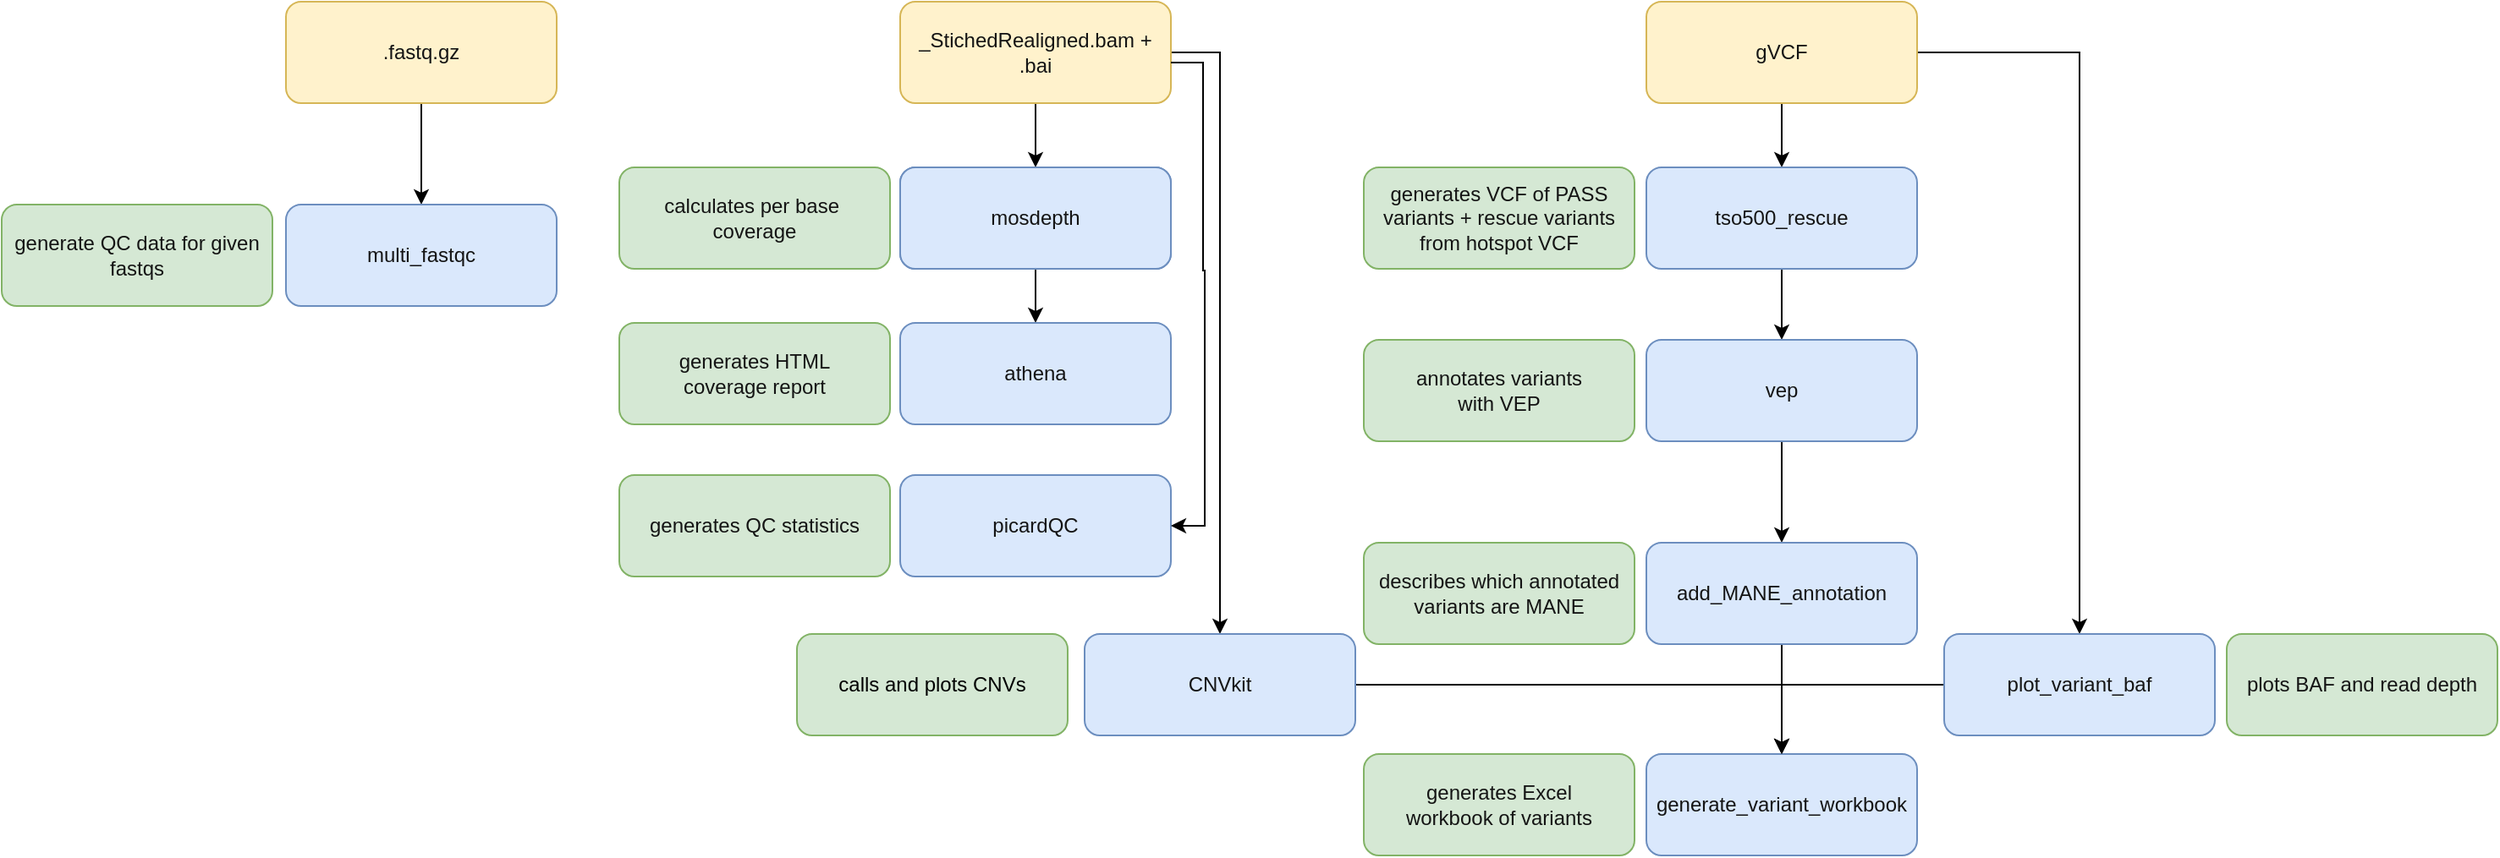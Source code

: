 <mxfile version="28.1.1">
  <diagram id="PSDq3CyHMtxt2TW0u1TF" name="Page-1">
    <mxGraphModel dx="1426" dy="825" grid="1" gridSize="10" guides="1" tooltips="1" connect="1" arrows="1" fold="1" page="1" pageScale="1" pageWidth="1700" pageHeight="1100" math="0" shadow="0">
      <root>
        <mxCell id="0" />
        <mxCell id="1" parent="0" />
        <mxCell id="5" value="" style="edgeStyle=none;html=1;fontColor=#141414;" parent="1" source="2" target="4" edge="1">
          <mxGeometry relative="1" as="geometry" />
        </mxCell>
        <mxCell id="3Bx0jGMMzpCw61E4uI9e-29" style="edgeStyle=orthogonalEdgeStyle;rounded=0;orthogonalLoop=1;jettySize=auto;html=1;exitX=1;exitY=0.5;exitDx=0;exitDy=0;entryX=0.5;entryY=0;entryDx=0;entryDy=0;" parent="1" source="2" target="Kgg95P8LZzUQBvcJKJBw-24" edge="1">
          <mxGeometry relative="1" as="geometry" />
        </mxCell>
        <mxCell id="2" value="_StichedRealigned.bam + .bai" style="rounded=1;whiteSpace=wrap;html=1;fillColor=#fff2cc;strokeColor=#d6b656;fontColor=#141414;" parent="1" vertex="1">
          <mxGeometry x="531" y="80" width="160" height="60" as="geometry" />
        </mxCell>
        <mxCell id="Kgg95P8LZzUQBvcJKJBw-30" value="" style="edgeStyle=orthogonalEdgeStyle;rounded=0;orthogonalLoop=1;jettySize=auto;html=1;" parent="1" source="3" target="6" edge="1">
          <mxGeometry relative="1" as="geometry" />
        </mxCell>
        <mxCell id="3Bx0jGMMzpCw61E4uI9e-23" style="edgeStyle=orthogonalEdgeStyle;rounded=0;orthogonalLoop=1;jettySize=auto;html=1;entryX=0.5;entryY=0;entryDx=0;entryDy=0;" parent="1" source="3" target="ZNWFcovSbcKA2WR7ny97-25" edge="1">
          <mxGeometry relative="1" as="geometry" />
        </mxCell>
        <mxCell id="3" value="gVCF" style="rounded=1;whiteSpace=wrap;html=1;fillColor=#fff2cc;strokeColor=#d6b656;fontColor=#141414;" parent="1" vertex="1">
          <mxGeometry x="972" y="80" width="160" height="60" as="geometry" />
        </mxCell>
        <mxCell id="13" value="" style="edgeStyle=none;html=1;fontColor=#141414;" parent="1" source="4" target="7" edge="1">
          <mxGeometry relative="1" as="geometry" />
        </mxCell>
        <mxCell id="4" value="&lt;font color=&quot;#141414&quot;&gt;mosdepth&lt;/font&gt;" style="rounded=1;whiteSpace=wrap;html=1;fillColor=#dae8fc;strokeColor=#6c8ebf;" parent="1" vertex="1">
          <mxGeometry x="531" y="178" width="160" height="60" as="geometry" />
        </mxCell>
        <mxCell id="11" value="" style="edgeStyle=none;html=1;fontColor=#141414;" parent="1" source="6" target="8" edge="1">
          <mxGeometry relative="1" as="geometry" />
        </mxCell>
        <mxCell id="6" value="&lt;font color=&quot;#141414&quot;&gt;tso500_rescue&lt;/font&gt;" style="rounded=1;whiteSpace=wrap;html=1;fillColor=#dae8fc;strokeColor=#6c8ebf;" parent="1" vertex="1">
          <mxGeometry x="972" y="178" width="160" height="60" as="geometry" />
        </mxCell>
        <mxCell id="7" value="&lt;font color=&quot;#141414&quot;&gt;athena&lt;/font&gt;" style="rounded=1;whiteSpace=wrap;html=1;fillColor=#dae8fc;strokeColor=#6c8ebf;" parent="1" vertex="1">
          <mxGeometry x="531" y="270" width="160" height="60" as="geometry" />
        </mxCell>
        <mxCell id="12" value="" style="edgeStyle=none;html=1;fontColor=#141414;" parent="1" target="9" edge="1">
          <mxGeometry relative="1" as="geometry">
            <mxPoint x="1052" y="460" as="sourcePoint" />
            <Array as="points" />
          </mxGeometry>
        </mxCell>
        <mxCell id="ZNWFcovSbcKA2WR7ny97-29" style="edgeStyle=orthogonalEdgeStyle;rounded=0;orthogonalLoop=1;jettySize=auto;html=1;exitX=0.5;exitY=1;exitDx=0;exitDy=0;" parent="1" source="8" target="ZNWFcovSbcKA2WR7ny97-28" edge="1">
          <mxGeometry relative="1" as="geometry" />
        </mxCell>
        <mxCell id="8" value="&lt;font color=&quot;#141414&quot;&gt;vep&lt;/font&gt;" style="rounded=1;whiteSpace=wrap;html=1;fillColor=#dae8fc;strokeColor=#6c8ebf;" parent="1" vertex="1">
          <mxGeometry x="972" y="280" width="160" height="60" as="geometry" />
        </mxCell>
        <mxCell id="9" value="&lt;font color=&quot;#141414&quot;&gt;generate_variant_workbook&lt;/font&gt;" style="rounded=1;whiteSpace=wrap;html=1;fillColor=#dae8fc;strokeColor=#6c8ebf;" parent="1" vertex="1">
          <mxGeometry x="972" y="525" width="160" height="60" as="geometry" />
        </mxCell>
        <mxCell id="14" value="&lt;font color=&quot;#141414&quot;&gt;generates VCF of PASS variants + rescue variants from hotspot VCF&lt;/font&gt;" style="rounded=1;whiteSpace=wrap;html=1;fillColor=#d5e8d4;strokeColor=#82b366;" parent="1" vertex="1">
          <mxGeometry x="805" y="178" width="160" height="60" as="geometry" />
        </mxCell>
        <mxCell id="15" value="&lt;font color=&quot;#141414&quot;&gt;annotates variants&lt;br&gt;with VEP&lt;/font&gt;" style="rounded=1;whiteSpace=wrap;html=1;fillColor=#d5e8d4;strokeColor=#82b366;" parent="1" vertex="1">
          <mxGeometry x="805" y="280" width="160" height="60" as="geometry" />
        </mxCell>
        <mxCell id="16" value="&lt;font color=&quot;#141414&quot;&gt;generates Excel &lt;br&gt;workbook of variants&lt;/font&gt;" style="rounded=1;whiteSpace=wrap;html=1;fillColor=#d5e8d4;strokeColor=#82b366;" parent="1" vertex="1">
          <mxGeometry x="805" y="525" width="160" height="60" as="geometry" />
        </mxCell>
        <mxCell id="17" value="&lt;font color=&quot;#141414&quot;&gt;calculates per base&amp;nbsp;&lt;br&gt;coverage&lt;br&gt;&lt;/font&gt;" style="rounded=1;whiteSpace=wrap;html=1;fillColor=#d5e8d4;strokeColor=#82b366;" parent="1" vertex="1">
          <mxGeometry x="365" y="178" width="160" height="60" as="geometry" />
        </mxCell>
        <mxCell id="19" value="&lt;font color=&quot;#141414&quot;&gt;generates HTML&lt;br&gt;coverage report&lt;br&gt;&lt;/font&gt;" style="rounded=1;whiteSpace=wrap;html=1;fillColor=#d5e8d4;strokeColor=#82b366;" parent="1" vertex="1">
          <mxGeometry x="365" y="270" width="160" height="60" as="geometry" />
        </mxCell>
        <mxCell id="20" value="" style="edgeStyle=none;html=1;fontColor=#141414;" parent="1" source="21" target="22" edge="1">
          <mxGeometry relative="1" as="geometry" />
        </mxCell>
        <mxCell id="21" value=".fastq.gz" style="rounded=1;whiteSpace=wrap;html=1;fillColor=#fff2cc;strokeColor=#d6b656;fontColor=#141414;" parent="1" vertex="1">
          <mxGeometry x="168" y="80" width="160" height="60" as="geometry" />
        </mxCell>
        <mxCell id="22" value="&lt;font color=&quot;#141414&quot;&gt;multi_fastqc&lt;/font&gt;" style="rounded=1;whiteSpace=wrap;html=1;fillColor=#dae8fc;strokeColor=#6c8ebf;" parent="1" vertex="1">
          <mxGeometry x="168" y="200" width="160" height="60" as="geometry" />
        </mxCell>
        <mxCell id="23" value="&lt;font color=&quot;#141414&quot;&gt;generate QC data for given fastqs&lt;/font&gt;" style="rounded=1;whiteSpace=wrap;html=1;fillColor=#d5e8d4;strokeColor=#82b366;" parent="1" vertex="1">
          <mxGeometry y="200" width="160" height="60" as="geometry" />
        </mxCell>
        <mxCell id="ZNWFcovSbcKA2WR7ny97-24" value="&lt;font color=&quot;#141414&quot;&gt;mosdepth&lt;/font&gt;" style="rounded=1;whiteSpace=wrap;html=1;fillColor=#dae8fc;strokeColor=#6c8ebf;" parent="1" vertex="1">
          <mxGeometry x="531" y="178" width="160" height="60" as="geometry" />
        </mxCell>
        <mxCell id="3Bx0jGMMzpCw61E4uI9e-36" style="edgeStyle=orthogonalEdgeStyle;rounded=0;orthogonalLoop=1;jettySize=auto;html=1;exitX=0;exitY=0.5;exitDx=0;exitDy=0;entryX=0.5;entryY=0;entryDx=0;entryDy=0;" parent="1" source="ZNWFcovSbcKA2WR7ny97-25" target="9" edge="1">
          <mxGeometry relative="1" as="geometry" />
        </mxCell>
        <mxCell id="ZNWFcovSbcKA2WR7ny97-25" value="&lt;font color=&quot;#141414&quot;&gt;plot_variant_baf&lt;/font&gt;" style="rounded=1;whiteSpace=wrap;html=1;fillColor=#dae8fc;strokeColor=#6c8ebf;" parent="1" vertex="1">
          <mxGeometry x="1148" y="454" width="160" height="60" as="geometry" />
        </mxCell>
        <mxCell id="ZNWFcovSbcKA2WR7ny97-28" value="&lt;font color=&quot;#141414&quot;&gt;add_MANE_annotation&lt;/font&gt;" style="rounded=1;whiteSpace=wrap;html=1;fillColor=#dae8fc;strokeColor=#6c8ebf;" parent="1" vertex="1">
          <mxGeometry x="972" y="400" width="160" height="60" as="geometry" />
        </mxCell>
        <mxCell id="ZNWFcovSbcKA2WR7ny97-30" value="&lt;font color=&quot;#141414&quot;&gt;describes which annotated&lt;/font&gt;&lt;div&gt;&lt;font color=&quot;#141414&quot;&gt;variants are MANE&lt;/font&gt;&lt;/div&gt;" style="rounded=1;whiteSpace=wrap;html=1;fillColor=#d5e8d4;strokeColor=#82b366;" parent="1" vertex="1">
          <mxGeometry x="805" y="400" width="160" height="60" as="geometry" />
        </mxCell>
        <mxCell id="ZNWFcovSbcKA2WR7ny97-33" value="&lt;font color=&quot;#141414&quot;&gt;plots BAF and read depth&lt;/font&gt;" style="rounded=1;whiteSpace=wrap;html=1;fillColor=#d5e8d4;strokeColor=#82b366;" parent="1" vertex="1">
          <mxGeometry x="1315" y="454" width="160" height="60" as="geometry" />
        </mxCell>
        <mxCell id="3Bx0jGMMzpCw61E4uI9e-31" style="edgeStyle=orthogonalEdgeStyle;rounded=0;orthogonalLoop=1;jettySize=auto;html=1;entryX=0.5;entryY=0;entryDx=0;entryDy=0;" parent="1" source="Kgg95P8LZzUQBvcJKJBw-24" target="9" edge="1">
          <mxGeometry relative="1" as="geometry" />
        </mxCell>
        <mxCell id="Kgg95P8LZzUQBvcJKJBw-24" value="&lt;font color=&quot;#141414&quot;&gt;CNVkit&lt;/font&gt;" style="rounded=1;whiteSpace=wrap;html=1;fillColor=#dae8fc;strokeColor=#6c8ebf;" parent="1" vertex="1">
          <mxGeometry x="640" y="454" width="160" height="60" as="geometry" />
        </mxCell>
        <mxCell id="Kgg95P8LZzUQBvcJKJBw-25" value="calls and plots CNVs" style="rounded=1;whiteSpace=wrap;html=1;fillColor=#d5e8d4;strokeColor=#82b366;" parent="1" vertex="1">
          <mxGeometry x="470" y="454" width="160" height="60" as="geometry" />
        </mxCell>
        <mxCell id="G5RxyfzXlY8YZrz8pIr5-23" value="&lt;font color=&quot;#141414&quot;&gt;generates QC statistics&lt;/font&gt;" style="rounded=1;whiteSpace=wrap;html=1;fillColor=#d5e8d4;strokeColor=#82b366;" vertex="1" parent="1">
          <mxGeometry x="365" y="360" width="160" height="60" as="geometry" />
        </mxCell>
        <mxCell id="G5RxyfzXlY8YZrz8pIr5-24" value="&lt;font color=&quot;#141414&quot;&gt;picardQC&lt;/font&gt;" style="rounded=1;whiteSpace=wrap;html=1;fillColor=#dae8fc;strokeColor=#6c8ebf;" vertex="1" parent="1">
          <mxGeometry x="531" y="360" width="160" height="60" as="geometry" />
        </mxCell>
        <mxCell id="G5RxyfzXlY8YZrz8pIr5-28" style="edgeStyle=orthogonalEdgeStyle;rounded=0;orthogonalLoop=1;jettySize=auto;html=1;exitX=1;exitY=0.5;exitDx=0;exitDy=0;entryX=1;entryY=0.5;entryDx=0;entryDy=0;" edge="1" parent="1" target="G5RxyfzXlY8YZrz8pIr5-24">
          <mxGeometry relative="1" as="geometry">
            <mxPoint x="691" y="116" as="sourcePoint" />
            <mxPoint x="720" y="460" as="targetPoint" />
            <Array as="points">
              <mxPoint x="710" y="116" />
              <mxPoint x="710" y="239" />
              <mxPoint x="711" y="239" />
              <mxPoint x="711" y="390" />
            </Array>
          </mxGeometry>
        </mxCell>
      </root>
    </mxGraphModel>
  </diagram>
</mxfile>

